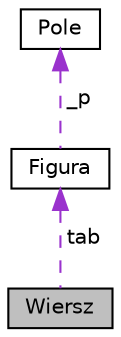digraph G
{
  edge [fontname="Helvetica",fontsize="10",labelfontname="Helvetica",labelfontsize="10"];
  node [fontname="Helvetica",fontsize="10",shape=record];
  Node1 [label="Wiersz",height=0.2,width=0.4,color="black", fillcolor="grey75", style="filled" fontcolor="black"];
  Node2 -> Node1 [dir="back",color="darkorchid3",fontsize="10",style="dashed",label=" tab" ,fontname="Helvetica"];
  Node2 [label="Figura",height=0.2,width=0.4,color="black", fillcolor="white", style="filled",URL="$class_figura.html"];
  Node3 -> Node2 [dir="back",color="darkorchid3",fontsize="10",style="dashed",label=" _p" ,fontname="Helvetica"];
  Node3 [label="Pole",height=0.2,width=0.4,color="black", fillcolor="white", style="filled",URL="$class_pole.html"];
}
